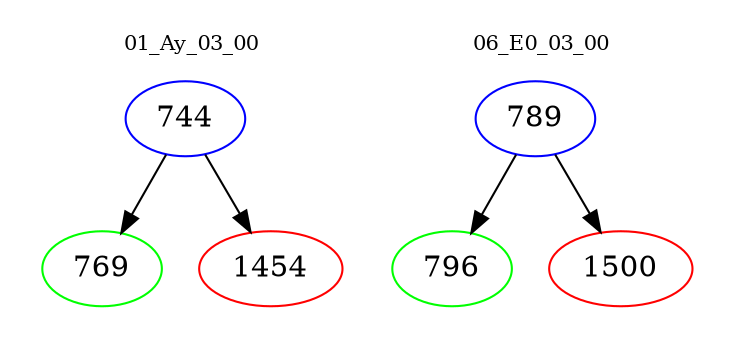 digraph{
subgraph cluster_0 {
color = white
label = "01_Ay_03_00";
fontsize=10;
T0_744 [label="744", color="blue"]
T0_744 -> T0_769 [color="black"]
T0_769 [label="769", color="green"]
T0_744 -> T0_1454 [color="black"]
T0_1454 [label="1454", color="red"]
}
subgraph cluster_1 {
color = white
label = "06_E0_03_00";
fontsize=10;
T1_789 [label="789", color="blue"]
T1_789 -> T1_796 [color="black"]
T1_796 [label="796", color="green"]
T1_789 -> T1_1500 [color="black"]
T1_1500 [label="1500", color="red"]
}
}

